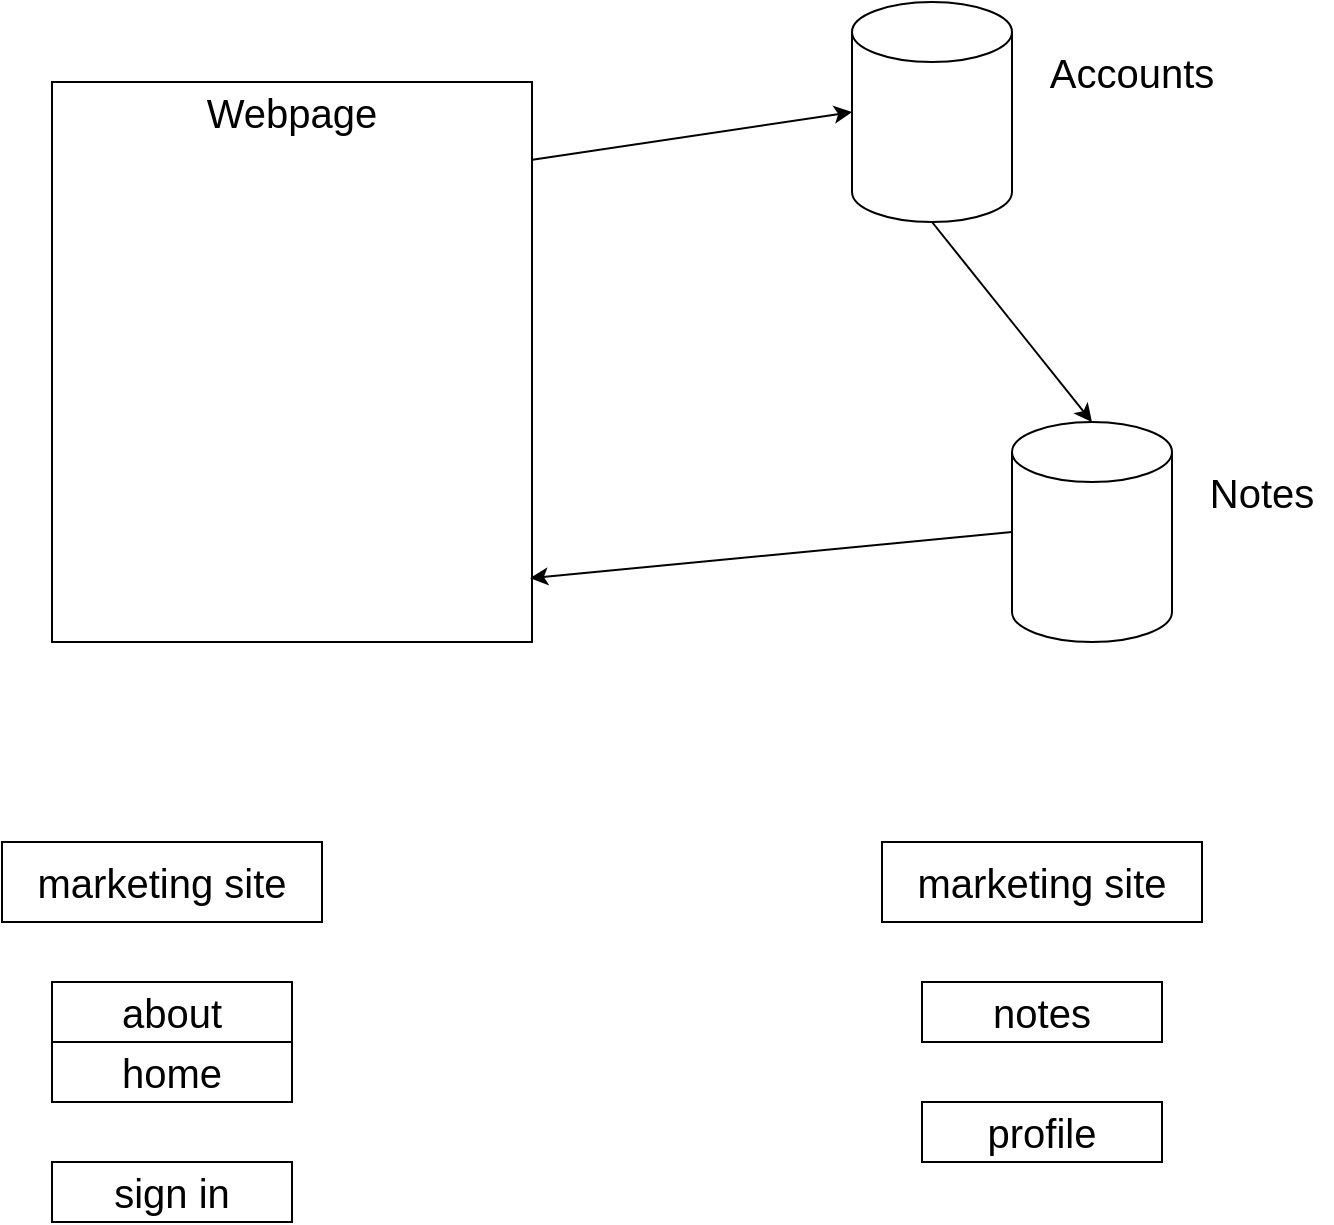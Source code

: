 <mxfile>
    <diagram id="oOvjkwU3Ybch43xFya5B" name="Page-1">
        <mxGraphModel dx="1725" dy="906" grid="1" gridSize="10" guides="1" tooltips="1" connect="1" arrows="1" fold="1" page="1" pageScale="1" pageWidth="850" pageHeight="1100" math="0" shadow="0">
            <root>
                <mxCell id="0"/>
                <mxCell id="1" parent="0"/>
                <mxCell id="2" value="" style="rounded=0;whiteSpace=wrap;html=1;" parent="1" vertex="1">
                    <mxGeometry x="105" y="260" width="240" height="280" as="geometry"/>
                </mxCell>
                <mxCell id="3" value="&lt;font style=&quot;font-size: 20px&quot;&gt;Webpage&lt;/font&gt;" style="text;html=1;strokeColor=none;fillColor=none;align=center;verticalAlign=middle;whiteSpace=wrap;rounded=0;" parent="1" vertex="1">
                    <mxGeometry x="175" y="260" width="100" height="30" as="geometry"/>
                </mxCell>
                <mxCell id="4" value="" style="shape=cylinder3;whiteSpace=wrap;html=1;boundedLbl=1;backgroundOutline=1;size=15;fontSize=20;" parent="1" vertex="1">
                    <mxGeometry x="505" y="220" width="80" height="110" as="geometry"/>
                </mxCell>
                <mxCell id="5" value="Accounts" style="text;html=1;strokeColor=none;fillColor=none;align=center;verticalAlign=middle;whiteSpace=wrap;rounded=0;fontSize=20;" parent="1" vertex="1">
                    <mxGeometry x="595" y="240" width="100" height="30" as="geometry"/>
                </mxCell>
                <mxCell id="6" value="" style="shape=cylinder3;whiteSpace=wrap;html=1;boundedLbl=1;backgroundOutline=1;size=15;fontSize=20;" parent="1" vertex="1">
                    <mxGeometry x="585" y="430" width="80" height="110" as="geometry"/>
                </mxCell>
                <mxCell id="7" value="Notes" style="text;html=1;strokeColor=none;fillColor=none;align=center;verticalAlign=middle;whiteSpace=wrap;rounded=0;fontSize=20;" parent="1" vertex="1">
                    <mxGeometry x="675" y="450" width="70" height="30" as="geometry"/>
                </mxCell>
                <mxCell id="8" value="" style="endArrow=classic;html=1;fontSize=20;exitX=0.5;exitY=1;exitDx=0;exitDy=0;exitPerimeter=0;entryX=0.5;entryY=0;entryDx=0;entryDy=0;entryPerimeter=0;" parent="1" source="4" target="6" edge="1">
                    <mxGeometry width="50" height="50" relative="1" as="geometry">
                        <mxPoint x="465" y="470" as="sourcePoint"/>
                        <mxPoint x="515" y="420" as="targetPoint"/>
                    </mxGeometry>
                </mxCell>
                <mxCell id="9" value="" style="endArrow=classic;html=1;fontSize=20;exitX=1.001;exitY=0.139;exitDx=0;exitDy=0;exitPerimeter=0;entryX=0;entryY=0.5;entryDx=0;entryDy=0;entryPerimeter=0;" parent="1" source="2" target="4" edge="1">
                    <mxGeometry width="50" height="50" relative="1" as="geometry">
                        <mxPoint x="475" y="410" as="sourcePoint"/>
                        <mxPoint x="525" y="360" as="targetPoint"/>
                    </mxGeometry>
                </mxCell>
                <mxCell id="10" value="" style="endArrow=classic;html=1;fontSize=20;entryX=0.996;entryY=0.886;entryDx=0;entryDy=0;exitX=0;exitY=0.5;exitDx=0;exitDy=0;exitPerimeter=0;entryPerimeter=0;" parent="1" source="6" target="2" edge="1">
                    <mxGeometry width="50" height="50" relative="1" as="geometry">
                        <mxPoint x="300" y="570" as="sourcePoint"/>
                        <mxPoint x="350" y="520" as="targetPoint"/>
                    </mxGeometry>
                </mxCell>
                <mxCell id="15" value="marketing site" style="rounded=0;whiteSpace=wrap;html=1;fontSize=20;fillColor=none;" parent="1" vertex="1">
                    <mxGeometry x="80" y="640" width="160" height="40" as="geometry"/>
                </mxCell>
                <mxCell id="17" value="marketing site" style="rounded=0;whiteSpace=wrap;html=1;fontSize=20;fillColor=none;" parent="1" vertex="1">
                    <mxGeometry x="520" y="640" width="160" height="40" as="geometry"/>
                </mxCell>
                <mxCell id="18" value="about" style="rounded=0;whiteSpace=wrap;html=1;fontSize=20;fillColor=none;" parent="1" vertex="1">
                    <mxGeometry x="105" y="710" width="120" height="30" as="geometry"/>
                </mxCell>
                <mxCell id="19" value="home" style="rounded=0;whiteSpace=wrap;html=1;fontSize=20;fillColor=none;" parent="1" vertex="1">
                    <mxGeometry x="105" y="740" width="120" height="30" as="geometry"/>
                </mxCell>
                <mxCell id="20" value="sign in" style="rounded=0;whiteSpace=wrap;html=1;fontSize=20;fillColor=none;" parent="1" vertex="1">
                    <mxGeometry x="105" y="800" width="120" height="30" as="geometry"/>
                </mxCell>
                <mxCell id="21" value="notes" style="rounded=0;whiteSpace=wrap;html=1;fontSize=20;fillColor=none;" parent="1" vertex="1">
                    <mxGeometry x="540" y="710" width="120" height="30" as="geometry"/>
                </mxCell>
                <mxCell id="22" value="profile" style="rounded=0;whiteSpace=wrap;html=1;fontSize=20;fillColor=none;" parent="1" vertex="1">
                    <mxGeometry x="540" y="770" width="120" height="30" as="geometry"/>
                </mxCell>
            </root>
        </mxGraphModel>
    </diagram>
</mxfile>